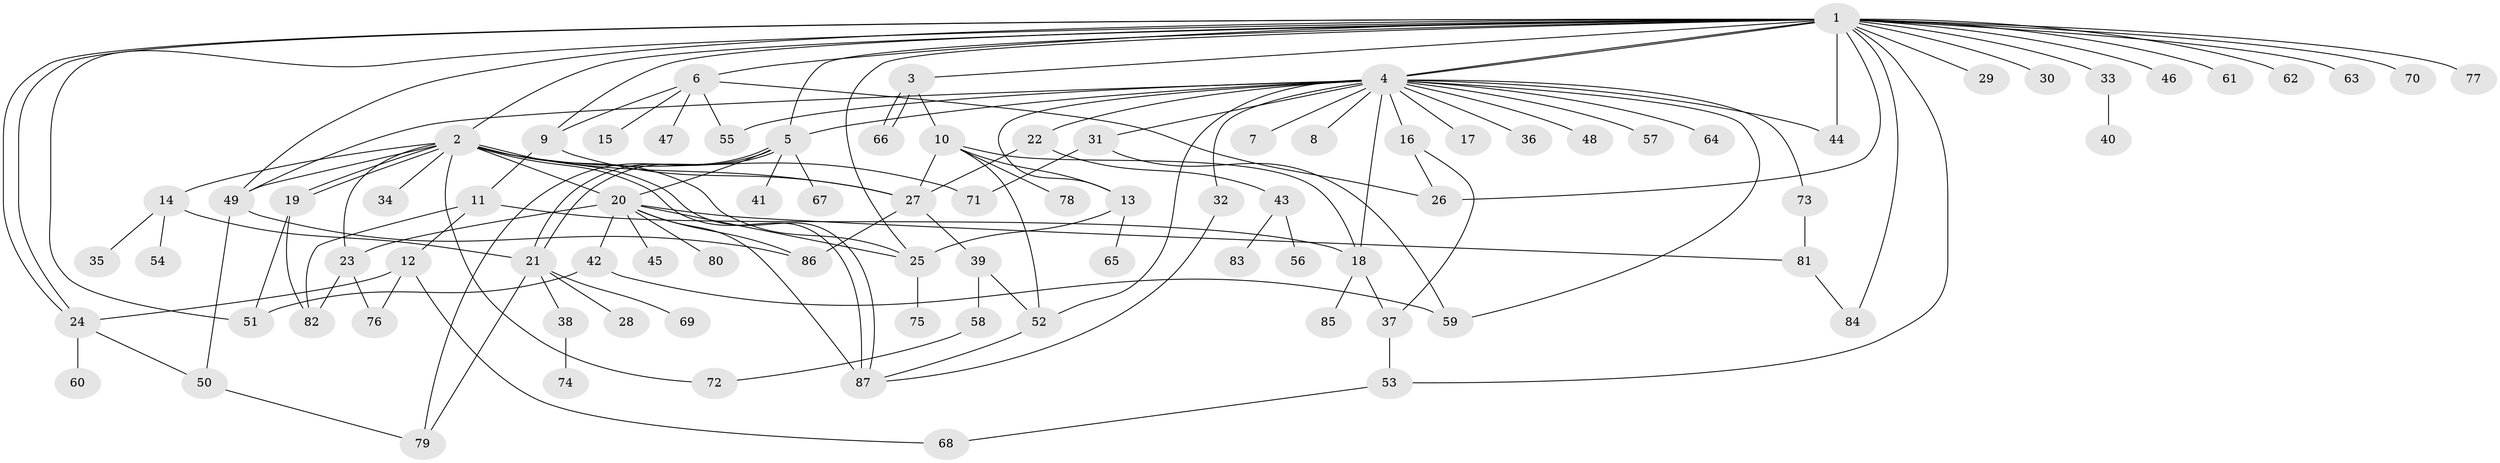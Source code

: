 // Generated by graph-tools (version 1.1) at 2025/14/03/09/25 04:14:27]
// undirected, 87 vertices, 137 edges
graph export_dot {
graph [start="1"]
  node [color=gray90,style=filled];
  1;
  2;
  3;
  4;
  5;
  6;
  7;
  8;
  9;
  10;
  11;
  12;
  13;
  14;
  15;
  16;
  17;
  18;
  19;
  20;
  21;
  22;
  23;
  24;
  25;
  26;
  27;
  28;
  29;
  30;
  31;
  32;
  33;
  34;
  35;
  36;
  37;
  38;
  39;
  40;
  41;
  42;
  43;
  44;
  45;
  46;
  47;
  48;
  49;
  50;
  51;
  52;
  53;
  54;
  55;
  56;
  57;
  58;
  59;
  60;
  61;
  62;
  63;
  64;
  65;
  66;
  67;
  68;
  69;
  70;
  71;
  72;
  73;
  74;
  75;
  76;
  77;
  78;
  79;
  80;
  81;
  82;
  83;
  84;
  85;
  86;
  87;
  1 -- 2;
  1 -- 3;
  1 -- 4;
  1 -- 4;
  1 -- 5;
  1 -- 6;
  1 -- 9;
  1 -- 24;
  1 -- 24;
  1 -- 25;
  1 -- 26;
  1 -- 29;
  1 -- 30;
  1 -- 33;
  1 -- 44;
  1 -- 46;
  1 -- 49;
  1 -- 51;
  1 -- 53;
  1 -- 61;
  1 -- 62;
  1 -- 63;
  1 -- 70;
  1 -- 77;
  1 -- 84;
  2 -- 14;
  2 -- 19;
  2 -- 19;
  2 -- 20;
  2 -- 23;
  2 -- 25;
  2 -- 27;
  2 -- 34;
  2 -- 49;
  2 -- 71;
  2 -- 72;
  2 -- 87;
  2 -- 87;
  3 -- 10;
  3 -- 66;
  3 -- 66;
  4 -- 5;
  4 -- 7;
  4 -- 8;
  4 -- 13;
  4 -- 16;
  4 -- 17;
  4 -- 18;
  4 -- 22;
  4 -- 31;
  4 -- 32;
  4 -- 36;
  4 -- 44;
  4 -- 48;
  4 -- 49;
  4 -- 52;
  4 -- 55;
  4 -- 57;
  4 -- 59;
  4 -- 64;
  4 -- 73;
  5 -- 20;
  5 -- 21;
  5 -- 21;
  5 -- 41;
  5 -- 67;
  5 -- 79;
  6 -- 9;
  6 -- 15;
  6 -- 26;
  6 -- 47;
  6 -- 55;
  9 -- 11;
  9 -- 27;
  10 -- 13;
  10 -- 18;
  10 -- 27;
  10 -- 52;
  10 -- 78;
  11 -- 12;
  11 -- 18;
  11 -- 82;
  12 -- 24;
  12 -- 68;
  12 -- 76;
  13 -- 25;
  13 -- 65;
  14 -- 21;
  14 -- 35;
  14 -- 54;
  16 -- 26;
  16 -- 37;
  18 -- 37;
  18 -- 85;
  19 -- 51;
  19 -- 82;
  20 -- 23;
  20 -- 25;
  20 -- 42;
  20 -- 45;
  20 -- 80;
  20 -- 81;
  20 -- 86;
  20 -- 87;
  21 -- 28;
  21 -- 38;
  21 -- 69;
  21 -- 79;
  22 -- 27;
  22 -- 43;
  23 -- 76;
  23 -- 82;
  24 -- 50;
  24 -- 60;
  25 -- 75;
  27 -- 39;
  27 -- 86;
  31 -- 59;
  31 -- 71;
  32 -- 87;
  33 -- 40;
  37 -- 53;
  38 -- 74;
  39 -- 52;
  39 -- 58;
  42 -- 51;
  42 -- 59;
  43 -- 56;
  43 -- 83;
  49 -- 50;
  49 -- 86;
  50 -- 79;
  52 -- 87;
  53 -- 68;
  58 -- 72;
  73 -- 81;
  81 -- 84;
}
